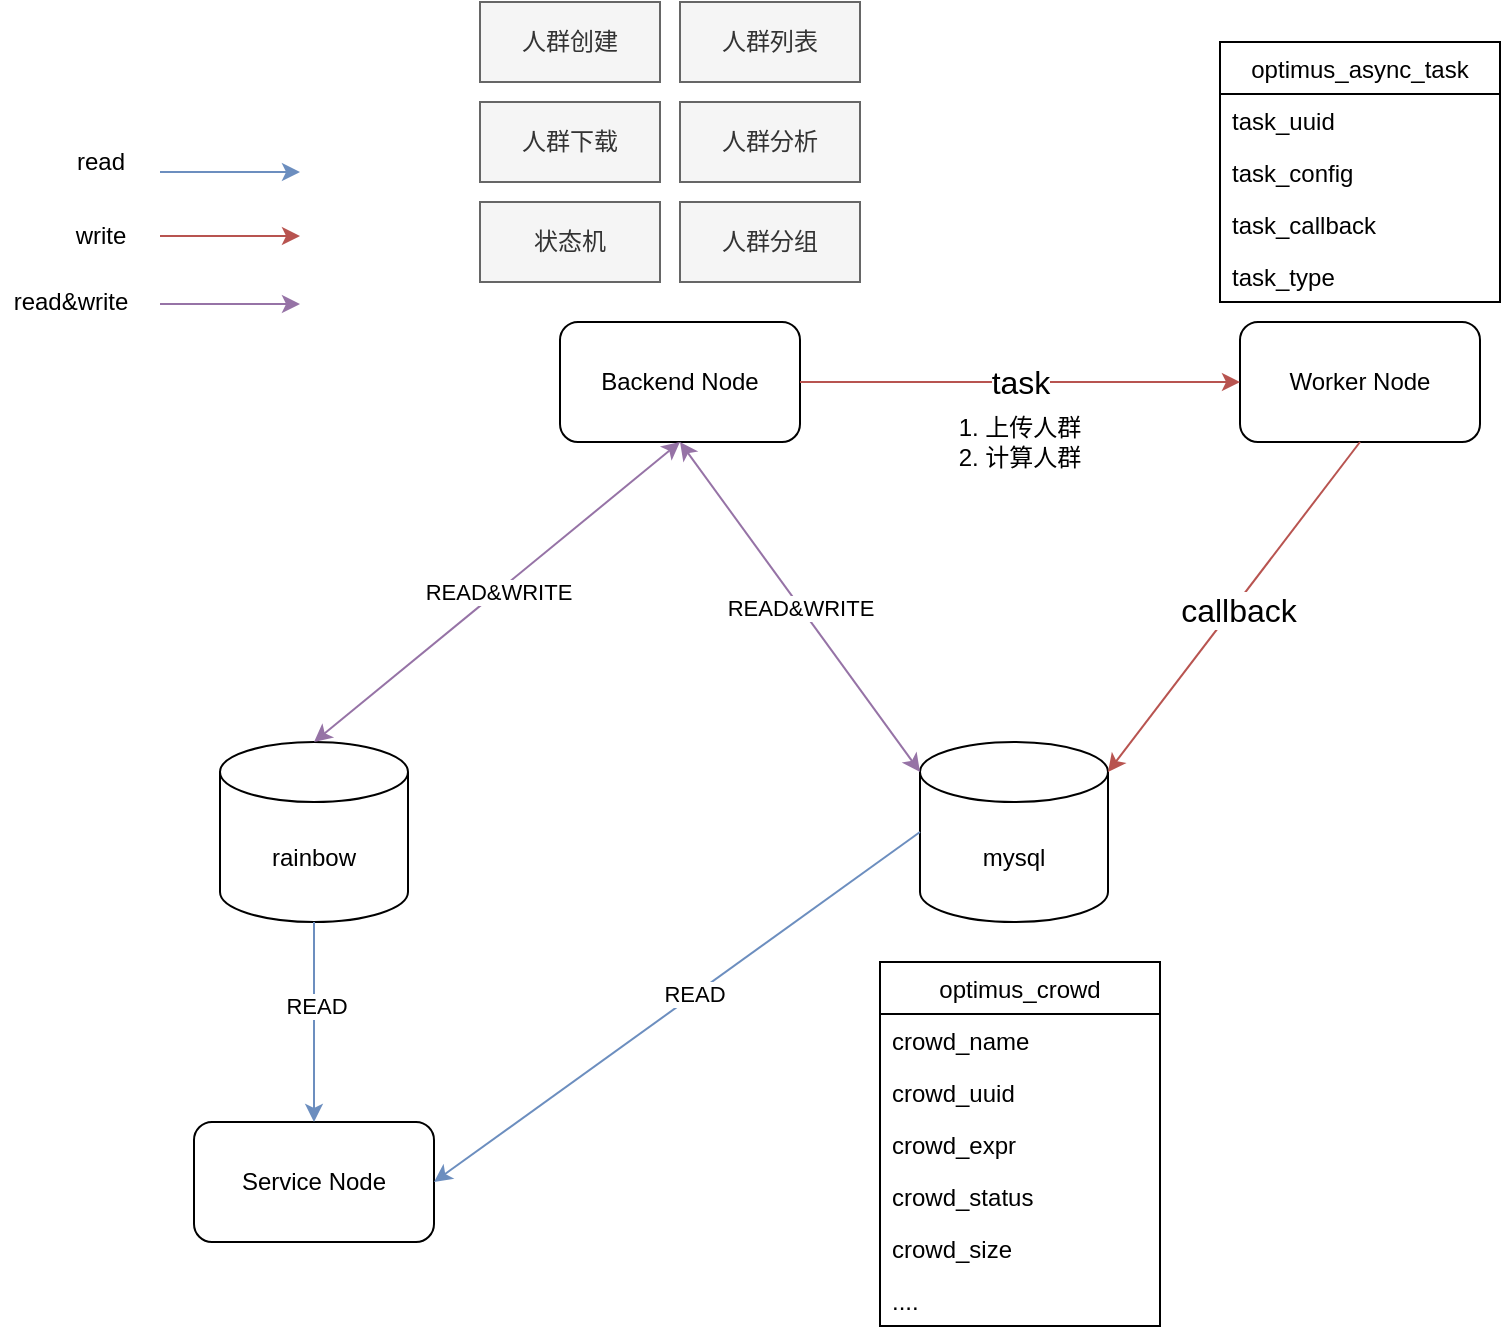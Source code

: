 <mxfile version="15.0.6" type="github">
  <diagram id="fYgDOWnkKd0Z5Vb0ao0X" name="Page-1">
    <mxGraphModel dx="2083" dy="811" grid="1" gridSize="10" guides="1" tooltips="1" connect="1" arrows="1" fold="1" page="1" pageScale="1" pageWidth="827" pageHeight="1169" math="0" shadow="0">
      <root>
        <mxCell id="0" />
        <mxCell id="1" parent="0" />
        <mxCell id="V11sSQZRBxnOTxt7Vm7f-1" value="Backend Node" style="rounded=1;whiteSpace=wrap;html=1;" vertex="1" parent="1">
          <mxGeometry x="160" y="370" width="120" height="60" as="geometry" />
        </mxCell>
        <mxCell id="V11sSQZRBxnOTxt7Vm7f-2" value="Worker Node" style="rounded=1;whiteSpace=wrap;html=1;" vertex="1" parent="1">
          <mxGeometry x="500" y="370" width="120" height="60" as="geometry" />
        </mxCell>
        <mxCell id="V11sSQZRBxnOTxt7Vm7f-3" value="mysql" style="shape=cylinder3;whiteSpace=wrap;html=1;boundedLbl=1;backgroundOutline=1;size=15;" vertex="1" parent="1">
          <mxGeometry x="340" y="580" width="94" height="90" as="geometry" />
        </mxCell>
        <mxCell id="V11sSQZRBxnOTxt7Vm7f-4" value="" style="endArrow=classic;html=1;exitX=1;exitY=0.5;exitDx=0;exitDy=0;entryX=0;entryY=0.5;entryDx=0;entryDy=0;fillColor=#f8cecc;strokeColor=#b85450;" edge="1" parent="1" source="V11sSQZRBxnOTxt7Vm7f-1" target="V11sSQZRBxnOTxt7Vm7f-2">
          <mxGeometry width="50" height="50" relative="1" as="geometry">
            <mxPoint x="60" y="490" as="sourcePoint" />
            <mxPoint x="400" y="420" as="targetPoint" />
          </mxGeometry>
        </mxCell>
        <mxCell id="V11sSQZRBxnOTxt7Vm7f-9" value="&lt;font style=&quot;font-size: 16px&quot;&gt;task&lt;/font&gt;" style="edgeLabel;html=1;align=center;verticalAlign=middle;resizable=0;points=[];" vertex="1" connectable="0" parent="V11sSQZRBxnOTxt7Vm7f-4">
          <mxGeometry relative="1" as="geometry">
            <mxPoint as="offset" />
          </mxGeometry>
        </mxCell>
        <mxCell id="V11sSQZRBxnOTxt7Vm7f-7" value="" style="endArrow=classic;html=1;exitX=0.5;exitY=1;exitDx=0;exitDy=0;entryX=1;entryY=0;entryDx=0;entryDy=15;entryPerimeter=0;fillColor=#f8cecc;strokeColor=#b85450;" edge="1" parent="1" source="V11sSQZRBxnOTxt7Vm7f-2" target="V11sSQZRBxnOTxt7Vm7f-3">
          <mxGeometry width="50" height="50" relative="1" as="geometry">
            <mxPoint x="290" y="410" as="sourcePoint" />
            <mxPoint x="424" y="410" as="targetPoint" />
          </mxGeometry>
        </mxCell>
        <mxCell id="V11sSQZRBxnOTxt7Vm7f-8" value="&lt;font style=&quot;font-size: 16px&quot;&gt;callback&lt;/font&gt;" style="edgeLabel;html=1;align=center;verticalAlign=middle;resizable=0;points=[];" vertex="1" connectable="0" parent="V11sSQZRBxnOTxt7Vm7f-7">
          <mxGeometry x="-0.0" y="2" relative="1" as="geometry">
            <mxPoint as="offset" />
          </mxGeometry>
        </mxCell>
        <mxCell id="V11sSQZRBxnOTxt7Vm7f-10" value="&lt;div style=&quot;text-align: justify&quot;&gt;&lt;span&gt;1. 上传人群&lt;/span&gt;&lt;br&gt;&lt;span&gt;2. 计算人群&lt;/span&gt;&lt;br&gt;&lt;/div&gt;" style="text;html=1;strokeColor=none;fillColor=none;align=center;verticalAlign=middle;whiteSpace=wrap;rounded=0;" vertex="1" parent="1">
          <mxGeometry x="340" y="410" width="100" height="40" as="geometry" />
        </mxCell>
        <mxCell id="V11sSQZRBxnOTxt7Vm7f-15" value="READ&amp;amp;WRITE" style="endArrow=classic;startArrow=classic;html=1;entryX=0.5;entryY=1;entryDx=0;entryDy=0;exitX=0;exitY=0;exitDx=0;exitDy=15;exitPerimeter=0;fillColor=#e1d5e7;strokeColor=#9673a6;" edge="1" parent="1" source="V11sSQZRBxnOTxt7Vm7f-3" target="V11sSQZRBxnOTxt7Vm7f-1">
          <mxGeometry width="50" height="50" relative="1" as="geometry">
            <mxPoint x="250" y="530" as="sourcePoint" />
            <mxPoint x="300" y="480" as="targetPoint" />
          </mxGeometry>
        </mxCell>
        <mxCell id="V11sSQZRBxnOTxt7Vm7f-16" value="人群创建" style="rounded=0;whiteSpace=wrap;html=1;fillColor=#f5f5f5;strokeColor=#666666;fontColor=#333333;" vertex="1" parent="1">
          <mxGeometry x="120" y="210" width="90" height="40" as="geometry" />
        </mxCell>
        <mxCell id="V11sSQZRBxnOTxt7Vm7f-18" value="人群列表" style="rounded=0;whiteSpace=wrap;html=1;fillColor=#f5f5f5;strokeColor=#666666;fontColor=#333333;" vertex="1" parent="1">
          <mxGeometry x="220" y="210" width="90" height="40" as="geometry" />
        </mxCell>
        <mxCell id="V11sSQZRBxnOTxt7Vm7f-19" value="人群下载" style="rounded=0;whiteSpace=wrap;html=1;fillColor=#f5f5f5;strokeColor=#666666;fontColor=#333333;" vertex="1" parent="1">
          <mxGeometry x="120" y="260" width="90" height="40" as="geometry" />
        </mxCell>
        <mxCell id="V11sSQZRBxnOTxt7Vm7f-20" value="人群分析" style="rounded=0;whiteSpace=wrap;html=1;fillColor=#f5f5f5;strokeColor=#666666;fontColor=#333333;" vertex="1" parent="1">
          <mxGeometry x="220" y="260" width="90" height="40" as="geometry" />
        </mxCell>
        <mxCell id="V11sSQZRBxnOTxt7Vm7f-21" value="状态机" style="rounded=0;whiteSpace=wrap;html=1;fillColor=#f5f5f5;strokeColor=#666666;fontColor=#333333;" vertex="1" parent="1">
          <mxGeometry x="120" y="310" width="90" height="40" as="geometry" />
        </mxCell>
        <mxCell id="V11sSQZRBxnOTxt7Vm7f-22" value="人群分组" style="rounded=0;whiteSpace=wrap;html=1;fillColor=#f5f5f5;strokeColor=#666666;fontColor=#333333;" vertex="1" parent="1">
          <mxGeometry x="220" y="310" width="90" height="40" as="geometry" />
        </mxCell>
        <mxCell id="V11sSQZRBxnOTxt7Vm7f-23" value="optimus_async_task" style="swimlane;fontStyle=0;childLayout=stackLayout;horizontal=1;startSize=26;horizontalStack=0;resizeParent=1;resizeParentMax=0;resizeLast=0;collapsible=1;marginBottom=0;" vertex="1" parent="1">
          <mxGeometry x="490" y="230" width="140" height="130" as="geometry">
            <mxRectangle x="490" y="240" width="110" height="26" as="alternateBounds" />
          </mxGeometry>
        </mxCell>
        <mxCell id="V11sSQZRBxnOTxt7Vm7f-44" value="task_uuid" style="text;strokeColor=none;fillColor=none;align=left;verticalAlign=top;spacingLeft=4;spacingRight=4;overflow=hidden;rotatable=0;points=[[0,0.5],[1,0.5]];portConstraint=eastwest;" vertex="1" parent="V11sSQZRBxnOTxt7Vm7f-23">
          <mxGeometry y="26" width="140" height="26" as="geometry" />
        </mxCell>
        <mxCell id="V11sSQZRBxnOTxt7Vm7f-24" value="task_config" style="text;strokeColor=none;fillColor=none;align=left;verticalAlign=top;spacingLeft=4;spacingRight=4;overflow=hidden;rotatable=0;points=[[0,0.5],[1,0.5]];portConstraint=eastwest;" vertex="1" parent="V11sSQZRBxnOTxt7Vm7f-23">
          <mxGeometry y="52" width="140" height="26" as="geometry" />
        </mxCell>
        <mxCell id="V11sSQZRBxnOTxt7Vm7f-25" value="task_callback" style="text;strokeColor=none;fillColor=none;align=left;verticalAlign=top;spacingLeft=4;spacingRight=4;overflow=hidden;rotatable=0;points=[[0,0.5],[1,0.5]];portConstraint=eastwest;" vertex="1" parent="V11sSQZRBxnOTxt7Vm7f-23">
          <mxGeometry y="78" width="140" height="26" as="geometry" />
        </mxCell>
        <mxCell id="V11sSQZRBxnOTxt7Vm7f-26" value="task_type" style="text;strokeColor=none;fillColor=none;align=left;verticalAlign=top;spacingLeft=4;spacingRight=4;overflow=hidden;rotatable=0;points=[[0,0.5],[1,0.5]];portConstraint=eastwest;" vertex="1" parent="V11sSQZRBxnOTxt7Vm7f-23">
          <mxGeometry y="104" width="140" height="26" as="geometry" />
        </mxCell>
        <mxCell id="V11sSQZRBxnOTxt7Vm7f-37" value="optimus_crowd" style="swimlane;fontStyle=0;childLayout=stackLayout;horizontal=1;startSize=26;horizontalStack=0;resizeParent=1;resizeParentMax=0;resizeLast=0;collapsible=1;marginBottom=0;" vertex="1" parent="1">
          <mxGeometry x="320" y="690" width="140" height="182" as="geometry">
            <mxRectangle x="490" y="240" width="110" height="26" as="alternateBounds" />
          </mxGeometry>
        </mxCell>
        <mxCell id="V11sSQZRBxnOTxt7Vm7f-38" value="crowd_name" style="text;strokeColor=none;fillColor=none;align=left;verticalAlign=top;spacingLeft=4;spacingRight=4;overflow=hidden;rotatable=0;points=[[0,0.5],[1,0.5]];portConstraint=eastwest;" vertex="1" parent="V11sSQZRBxnOTxt7Vm7f-37">
          <mxGeometry y="26" width="140" height="26" as="geometry" />
        </mxCell>
        <mxCell id="V11sSQZRBxnOTxt7Vm7f-39" value="crowd_uuid" style="text;strokeColor=none;fillColor=none;align=left;verticalAlign=top;spacingLeft=4;spacingRight=4;overflow=hidden;rotatable=0;points=[[0,0.5],[1,0.5]];portConstraint=eastwest;" vertex="1" parent="V11sSQZRBxnOTxt7Vm7f-37">
          <mxGeometry y="52" width="140" height="26" as="geometry" />
        </mxCell>
        <mxCell id="V11sSQZRBxnOTxt7Vm7f-41" value="crowd_expr" style="text;strokeColor=none;fillColor=none;align=left;verticalAlign=top;spacingLeft=4;spacingRight=4;overflow=hidden;rotatable=0;points=[[0,0.5],[1,0.5]];portConstraint=eastwest;" vertex="1" parent="V11sSQZRBxnOTxt7Vm7f-37">
          <mxGeometry y="78" width="140" height="26" as="geometry" />
        </mxCell>
        <mxCell id="V11sSQZRBxnOTxt7Vm7f-45" value="crowd_status" style="text;strokeColor=none;fillColor=none;align=left;verticalAlign=top;spacingLeft=4;spacingRight=4;overflow=hidden;rotatable=0;points=[[0,0.5],[1,0.5]];portConstraint=eastwest;" vertex="1" parent="V11sSQZRBxnOTxt7Vm7f-37">
          <mxGeometry y="104" width="140" height="26" as="geometry" />
        </mxCell>
        <mxCell id="V11sSQZRBxnOTxt7Vm7f-42" value="crowd_size" style="text;strokeColor=none;fillColor=none;align=left;verticalAlign=top;spacingLeft=4;spacingRight=4;overflow=hidden;rotatable=0;points=[[0,0.5],[1,0.5]];portConstraint=eastwest;" vertex="1" parent="V11sSQZRBxnOTxt7Vm7f-37">
          <mxGeometry y="130" width="140" height="26" as="geometry" />
        </mxCell>
        <mxCell id="V11sSQZRBxnOTxt7Vm7f-43" value="...." style="text;strokeColor=none;fillColor=none;align=left;verticalAlign=top;spacingLeft=4;spacingRight=4;overflow=hidden;rotatable=0;points=[[0,0.5],[1,0.5]];portConstraint=eastwest;" vertex="1" parent="V11sSQZRBxnOTxt7Vm7f-37">
          <mxGeometry y="156" width="140" height="26" as="geometry" />
        </mxCell>
        <mxCell id="V11sSQZRBxnOTxt7Vm7f-46" value="rainbow" style="shape=cylinder3;whiteSpace=wrap;html=1;boundedLbl=1;backgroundOutline=1;size=15;" vertex="1" parent="1">
          <mxGeometry x="-10" y="580" width="94" height="90" as="geometry" />
        </mxCell>
        <mxCell id="V11sSQZRBxnOTxt7Vm7f-47" value="READ&amp;amp;WRITE" style="endArrow=classic;startArrow=classic;html=1;exitX=0.5;exitY=0;exitDx=0;exitDy=0;exitPerimeter=0;fillColor=#e1d5e7;strokeColor=#9673a6;" edge="1" parent="1" source="V11sSQZRBxnOTxt7Vm7f-46">
          <mxGeometry width="50" height="50" relative="1" as="geometry">
            <mxPoint x="20" y="560" as="sourcePoint" />
            <mxPoint x="220" y="430" as="targetPoint" />
          </mxGeometry>
        </mxCell>
        <mxCell id="V11sSQZRBxnOTxt7Vm7f-48" value="Service Node" style="rounded=1;whiteSpace=wrap;html=1;" vertex="1" parent="1">
          <mxGeometry x="-23" y="770" width="120" height="60" as="geometry" />
        </mxCell>
        <mxCell id="V11sSQZRBxnOTxt7Vm7f-50" value="" style="endArrow=classic;html=1;exitX=0;exitY=0.5;exitDx=0;exitDy=0;exitPerimeter=0;entryX=1;entryY=0.5;entryDx=0;entryDy=0;fillColor=#dae8fc;strokeColor=#6c8ebf;" edge="1" parent="1" source="V11sSQZRBxnOTxt7Vm7f-3" target="V11sSQZRBxnOTxt7Vm7f-48">
          <mxGeometry width="50" height="50" relative="1" as="geometry">
            <mxPoint x="190" y="800" as="sourcePoint" />
            <mxPoint x="240" y="750" as="targetPoint" />
          </mxGeometry>
        </mxCell>
        <mxCell id="V11sSQZRBxnOTxt7Vm7f-52" value="READ" style="edgeLabel;html=1;align=center;verticalAlign=middle;resizable=0;points=[];" vertex="1" connectable="0" parent="V11sSQZRBxnOTxt7Vm7f-50">
          <mxGeometry x="-0.071" relative="1" as="geometry">
            <mxPoint as="offset" />
          </mxGeometry>
        </mxCell>
        <mxCell id="V11sSQZRBxnOTxt7Vm7f-51" value="" style="endArrow=classic;html=1;exitX=0.5;exitY=1;exitDx=0;exitDy=0;exitPerimeter=0;entryX=0.5;entryY=0;entryDx=0;entryDy=0;fillColor=#dae8fc;strokeColor=#6c8ebf;" edge="1" parent="1" source="V11sSQZRBxnOTxt7Vm7f-46" target="V11sSQZRBxnOTxt7Vm7f-48">
          <mxGeometry width="50" height="50" relative="1" as="geometry">
            <mxPoint x="350" y="635" as="sourcePoint" />
            <mxPoint x="107" y="810" as="targetPoint" />
          </mxGeometry>
        </mxCell>
        <mxCell id="V11sSQZRBxnOTxt7Vm7f-53" value="READ" style="edgeLabel;html=1;align=center;verticalAlign=middle;resizable=0;points=[];" vertex="1" connectable="0" parent="V11sSQZRBxnOTxt7Vm7f-51">
          <mxGeometry x="-0.16" y="1" relative="1" as="geometry">
            <mxPoint as="offset" />
          </mxGeometry>
        </mxCell>
        <mxCell id="V11sSQZRBxnOTxt7Vm7f-54" value="" style="endArrow=classic;html=1;fillColor=#dae8fc;strokeColor=#6c8ebf;" edge="1" parent="1">
          <mxGeometry width="50" height="50" relative="1" as="geometry">
            <mxPoint x="-40" y="295" as="sourcePoint" />
            <mxPoint x="30" y="295" as="targetPoint" />
          </mxGeometry>
        </mxCell>
        <mxCell id="V11sSQZRBxnOTxt7Vm7f-55" value="" style="endArrow=classic;html=1;fillColor=#f8cecc;strokeColor=#b85450;" edge="1" parent="1">
          <mxGeometry width="50" height="50" relative="1" as="geometry">
            <mxPoint x="-40" y="327" as="sourcePoint" />
            <mxPoint x="30" y="327" as="targetPoint" />
          </mxGeometry>
        </mxCell>
        <mxCell id="V11sSQZRBxnOTxt7Vm7f-56" value="" style="endArrow=classic;html=1;fillColor=#e1d5e7;strokeColor=#9673a6;" edge="1" parent="1">
          <mxGeometry width="50" height="50" relative="1" as="geometry">
            <mxPoint x="-40" y="361" as="sourcePoint" />
            <mxPoint x="30" y="361" as="targetPoint" />
          </mxGeometry>
        </mxCell>
        <mxCell id="V11sSQZRBxnOTxt7Vm7f-57" value="read" style="text;html=1;align=center;verticalAlign=middle;resizable=0;points=[];autosize=1;strokeColor=none;fillColor=none;" vertex="1" parent="1">
          <mxGeometry x="-90" y="280" width="40" height="20" as="geometry" />
        </mxCell>
        <mxCell id="V11sSQZRBxnOTxt7Vm7f-60" value="write" style="text;html=1;align=center;verticalAlign=middle;resizable=0;points=[];autosize=1;strokeColor=none;fillColor=none;" vertex="1" parent="1">
          <mxGeometry x="-90" y="317" width="40" height="20" as="geometry" />
        </mxCell>
        <mxCell id="V11sSQZRBxnOTxt7Vm7f-61" value="read&amp;amp;write" style="text;html=1;align=center;verticalAlign=middle;resizable=0;points=[];autosize=1;strokeColor=none;fillColor=none;" vertex="1" parent="1">
          <mxGeometry x="-120" y="350" width="70" height="20" as="geometry" />
        </mxCell>
      </root>
    </mxGraphModel>
  </diagram>
</mxfile>

